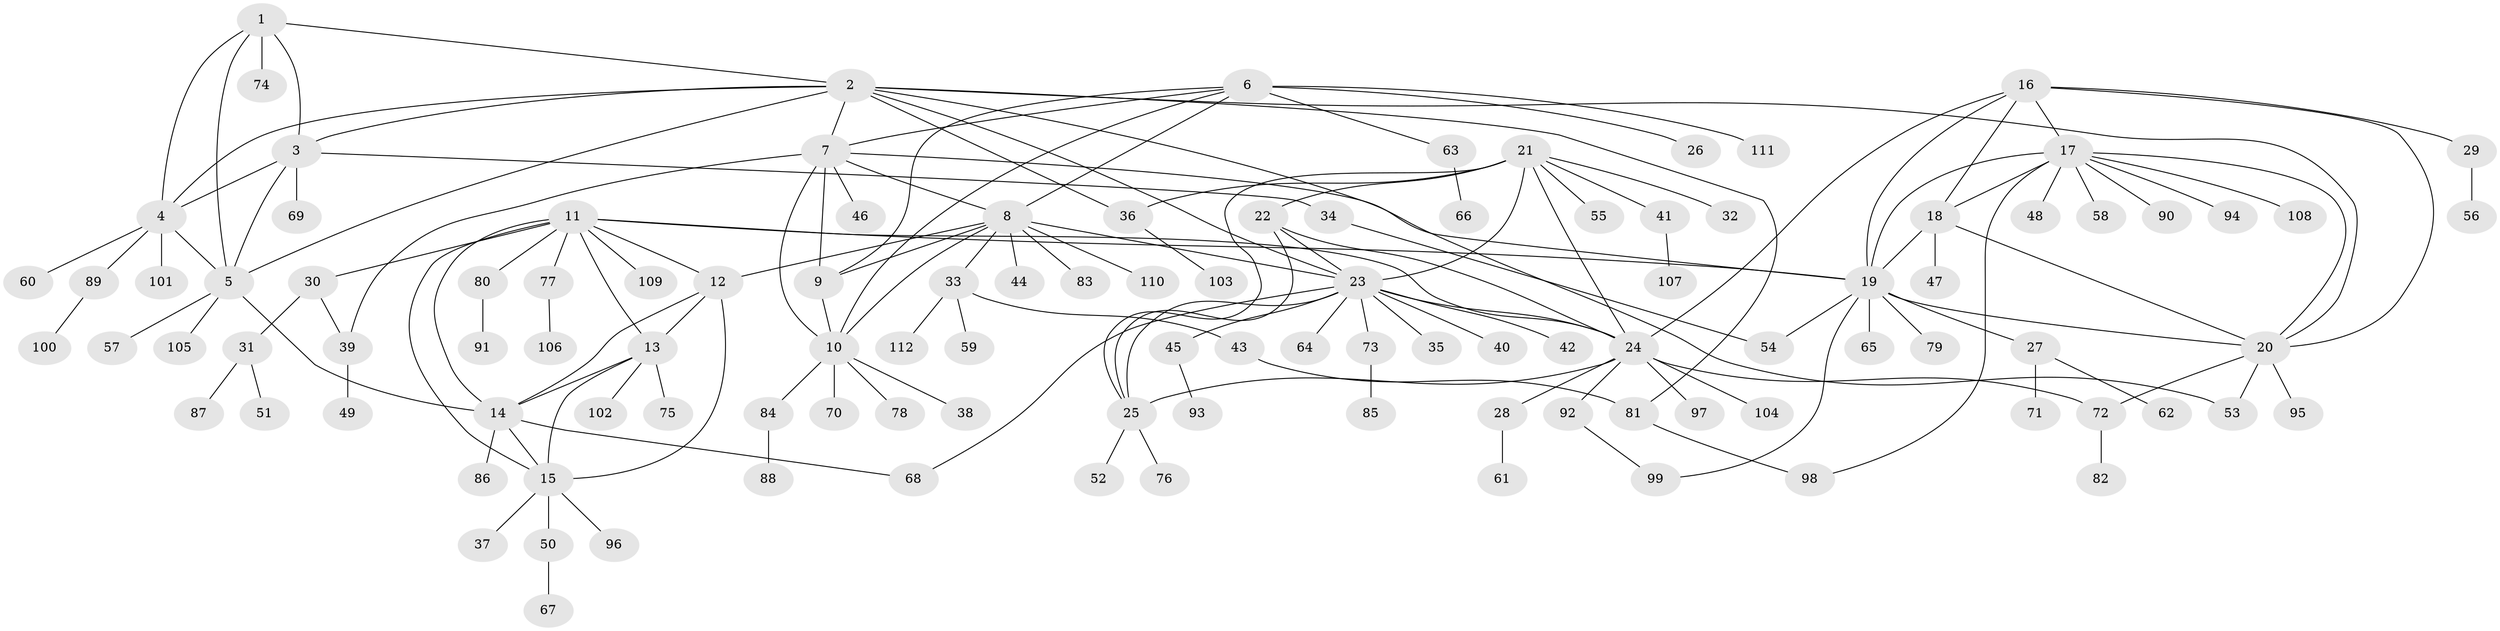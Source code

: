 // coarse degree distribution, {5: 0.05128205128205128, 8: 0.05128205128205128, 10: 0.01282051282051282, 9: 0.01282051282051282, 11: 0.02564102564102564, 13: 0.01282051282051282, 4: 0.02564102564102564, 1: 0.6794871794871795, 7: 0.01282051282051282, 2: 0.11538461538461539}
// Generated by graph-tools (version 1.1) at 2025/57/03/04/25 21:57:47]
// undirected, 112 vertices, 156 edges
graph export_dot {
graph [start="1"]
  node [color=gray90,style=filled];
  1;
  2;
  3;
  4;
  5;
  6;
  7;
  8;
  9;
  10;
  11;
  12;
  13;
  14;
  15;
  16;
  17;
  18;
  19;
  20;
  21;
  22;
  23;
  24;
  25;
  26;
  27;
  28;
  29;
  30;
  31;
  32;
  33;
  34;
  35;
  36;
  37;
  38;
  39;
  40;
  41;
  42;
  43;
  44;
  45;
  46;
  47;
  48;
  49;
  50;
  51;
  52;
  53;
  54;
  55;
  56;
  57;
  58;
  59;
  60;
  61;
  62;
  63;
  64;
  65;
  66;
  67;
  68;
  69;
  70;
  71;
  72;
  73;
  74;
  75;
  76;
  77;
  78;
  79;
  80;
  81;
  82;
  83;
  84;
  85;
  86;
  87;
  88;
  89;
  90;
  91;
  92;
  93;
  94;
  95;
  96;
  97;
  98;
  99;
  100;
  101;
  102;
  103;
  104;
  105;
  106;
  107;
  108;
  109;
  110;
  111;
  112;
  1 -- 2;
  1 -- 3;
  1 -- 4;
  1 -- 5;
  1 -- 74;
  2 -- 3;
  2 -- 4;
  2 -- 5;
  2 -- 7;
  2 -- 20;
  2 -- 23;
  2 -- 36;
  2 -- 53;
  2 -- 81;
  3 -- 4;
  3 -- 5;
  3 -- 34;
  3 -- 69;
  4 -- 5;
  4 -- 60;
  4 -- 89;
  4 -- 101;
  5 -- 14;
  5 -- 57;
  5 -- 105;
  6 -- 7;
  6 -- 8;
  6 -- 9;
  6 -- 10;
  6 -- 26;
  6 -- 63;
  6 -- 111;
  7 -- 8;
  7 -- 9;
  7 -- 10;
  7 -- 19;
  7 -- 39;
  7 -- 46;
  8 -- 9;
  8 -- 10;
  8 -- 12;
  8 -- 23;
  8 -- 33;
  8 -- 44;
  8 -- 83;
  8 -- 110;
  9 -- 10;
  10 -- 38;
  10 -- 70;
  10 -- 78;
  10 -- 84;
  11 -- 12;
  11 -- 13;
  11 -- 14;
  11 -- 15;
  11 -- 19;
  11 -- 24;
  11 -- 30;
  11 -- 77;
  11 -- 80;
  11 -- 109;
  12 -- 13;
  12 -- 14;
  12 -- 15;
  13 -- 14;
  13 -- 15;
  13 -- 75;
  13 -- 102;
  14 -- 15;
  14 -- 68;
  14 -- 86;
  15 -- 37;
  15 -- 50;
  15 -- 96;
  16 -- 17;
  16 -- 18;
  16 -- 19;
  16 -- 20;
  16 -- 24;
  16 -- 29;
  17 -- 18;
  17 -- 19;
  17 -- 20;
  17 -- 48;
  17 -- 58;
  17 -- 90;
  17 -- 94;
  17 -- 98;
  17 -- 108;
  18 -- 19;
  18 -- 20;
  18 -- 47;
  19 -- 20;
  19 -- 27;
  19 -- 54;
  19 -- 65;
  19 -- 79;
  19 -- 99;
  20 -- 53;
  20 -- 72;
  20 -- 95;
  21 -- 22;
  21 -- 23;
  21 -- 24;
  21 -- 25;
  21 -- 32;
  21 -- 36;
  21 -- 41;
  21 -- 55;
  22 -- 23;
  22 -- 24;
  22 -- 25;
  23 -- 24;
  23 -- 25;
  23 -- 35;
  23 -- 40;
  23 -- 42;
  23 -- 45;
  23 -- 64;
  23 -- 68;
  23 -- 73;
  24 -- 25;
  24 -- 28;
  24 -- 72;
  24 -- 92;
  24 -- 97;
  24 -- 104;
  25 -- 52;
  25 -- 76;
  27 -- 62;
  27 -- 71;
  28 -- 61;
  29 -- 56;
  30 -- 31;
  30 -- 39;
  31 -- 51;
  31 -- 87;
  33 -- 43;
  33 -- 59;
  33 -- 112;
  34 -- 54;
  36 -- 103;
  39 -- 49;
  41 -- 107;
  43 -- 81;
  45 -- 93;
  50 -- 67;
  63 -- 66;
  72 -- 82;
  73 -- 85;
  77 -- 106;
  80 -- 91;
  81 -- 98;
  84 -- 88;
  89 -- 100;
  92 -- 99;
}
